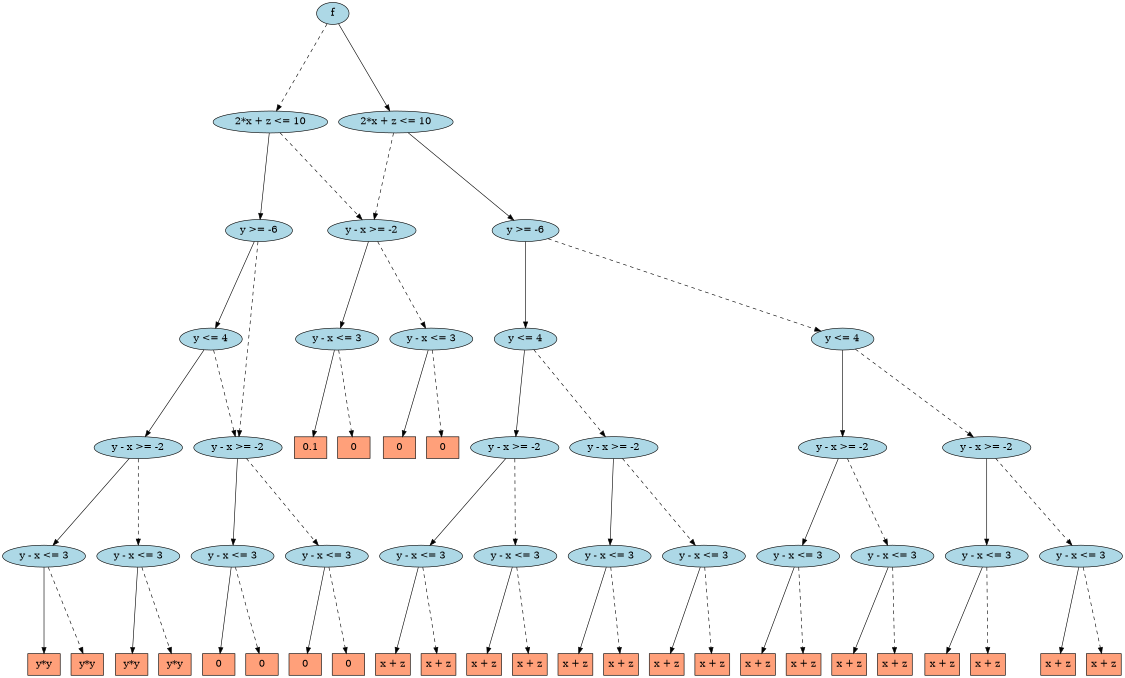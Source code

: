 digraph G {
  graph [
    ranksep = "2.00",
    bb = "0,0,4438,1116",
    ratio = auto,
    fontsize = 16,
    fontname = Helvetica,
    size = "7.5,10"
  ];

  node [
    fontsize = 16
  ];

  203 [
    label = "2*x + z <= 10",
    fillcolor = lightblue,
    style = filled,
    pos = "1010,918"
  ];
  235 [
    label = "2*x + z <= 10",
    fillcolor = lightblue,
    style = filled,
    pos = "1314,918"
  ];
  202 [
    label = "y >= -6",
    fillcolor = lightblue,
    style = filled,
    pos = "886,738"
  ];
  234 [
    label = "y >= -6",
    fillcolor = lightblue,
    style = filled,
    pos = "2564,738"
  ];
  201 [
    label = "y <= 4",
    fillcolor = lightblue,
    style = filled,
    pos = "886,558"
  ];
  233 [
    label = "y <= 4",
    fillcolor = lightblue,
    style = filled,
    pos = "2564,558"
  ];
  200 [
    label = "y - x >= -2",
    fillcolor = lightblue,
    style = filled,
    pos = "920,378"
  ];
  232 [
    label = "y - x >= -2",
    fillcolor = lightblue,
    style = filled,
    pos = "2415,378"
  ];
  231 [
    label = "y - x <= 3",
    fillcolor = lightblue,
    style = filled,
    pos = "2117,198"
  ];
  230 [
    shape = box,
    label = "x + z",
    fillcolor = lightsalmon,
    style = filled,
    pos = "2091,18"
  ];
  199 [
    label = "y - x <= 3",
    fillcolor = lightblue,
    style = filled,
    pos = "1415,198"
  ];
  198 [
    shape = box,
    label = "y*y",
    fillcolor = lightsalmon,
    style = filled,
    pos = "1815,18"
  ];
  197 [
    shape = box,
    label = "y*y",
    fillcolor = lightsalmon,
    style = filled,
    pos = "1415,18"
  ];
  164 [
    label = "y - x >= -2",
    fillcolor = lightblue,
    style = filled,
    pos = "1226,738"
  ];
  196 [
    label = "y - x <= 3",
    fillcolor = lightblue,
    style = filled,
    pos = "920,198"
  ];
  163 [
    label = "y - x <= 3",
    fillcolor = lightblue,
    style = filled,
    pos = "1137,558"
  ];
  195 [
    shape = box,
    label = "y*y",
    fillcolor = lightsalmon,
    style = filled,
    pos = "615,18"
  ];
  162 [
    shape = box,
    label = "0.1",
    fillcolor = lightsalmon,
    style = filled,
    pos = "1191,378"
  ];
  194 [
    shape = box,
    label = "y*y",
    fillcolor = lightsalmon,
    style = filled,
    pos = "1015,18"
  ];
  161 [
    shape = box,
    label = 0,
    fillcolor = lightsalmon,
    style = filled,
    pos = "1119,378"
  ];
  160 [
    label = "y - x <= 3",
    fillcolor = lightblue,
    style = filled,
    pos = "1435,558"
  ];
  192 [
    label = "y - x >= -2",
    fillcolor = lightblue,
    style = filled,
    pos = "533,378"
  ];
  191 [
    label = "y - x <= 3",
    fillcolor = lightblue,
    style = filled,
    pos = "140,198"
  ];
  190 [
    shape = box,
    label = 0,
    fillcolor = lightsalmon,
    style = filled,
    pos = "104,18"
  ];
  229 [
    shape = box,
    label = "x + z",
    fillcolor = lightsalmon,
    style = filled,
    pos = "2243,18"
  ];
  228 [
    label = "y - x <= 3",
    fillcolor = lightblue,
    style = filled,
    pos = "2415,198"
  ];
  227 [
    shape = box,
    label = "x + z",
    fillcolor = lightsalmon,
    style = filled,
    pos = "2547,18"
  ];
  226 [
    shape = box,
    label = "x + z",
    fillcolor = lightsalmon,
    style = filled,
    pos = "2395,18"
  ];
  225 [
    label = "y - x >= -2",
    fillcolor = lightblue,
    style = filled,
    pos = "2713,378"
  ];
  224 [
    label = "y - x <= 3",
    fillcolor = lightblue,
    style = filled,
    pos = "3011,198"
  ];
  223 [
    shape = box,
    label = "x + z",
    fillcolor = lightsalmon,
    style = filled,
    pos = "3155,18"
  ];
  222 [
    shape = box,
    label = "x + z",
    fillcolor = lightsalmon,
    style = filled,
    pos = "3003,18"
  ];
  221 [
    label = "y - x <= 3",
    fillcolor = lightblue,
    style = filled,
    pos = "2713,198"
  ];
  220 [
    shape = box,
    label = "x + z",
    fillcolor = lightsalmon,
    style = filled,
    pos = "2851,18"
  ];
  159 [
    shape = box,
    label = 0,
    fillcolor = lightsalmon,
    style = filled,
    pos = "1399,378"
  ];
  158 [
    shape = box,
    label = 0,
    fillcolor = lightsalmon,
    style = filled,
    pos = "1471,378"
  ];
  189 [
    shape = box,
    label = 0,
    fillcolor = lightsalmon,
    style = filled,
    pos = "176,18"
  ];
  188 [
    label = "y - x <= 3",
    fillcolor = lightblue,
    style = filled,
    pos = "438,198"
  ];
  187 [
    shape = box,
    label = 0,
    fillcolor = lightsalmon,
    style = filled,
    pos = "307,18"
  ];
  186 [
    shape = box,
    label = 0,
    fillcolor = lightsalmon,
    style = filled,
    pos = "379,18"
  ];
  219 [
    shape = box,
    label = "x + z",
    fillcolor = lightsalmon,
    style = filled,
    pos = "2699,18"
  ];
  218 [
    label = "y <= 4",
    fillcolor = lightblue,
    style = filled,
    pos = "3466,558"
  ];
  217 [
    label = "y - x >= -2",
    fillcolor = lightblue,
    style = filled,
    pos = "3918,378"
  ];
  216 [
    label = "y - x <= 3",
    fillcolor = lightblue,
    style = filled,
    pos = "3918,198"
  ];
  215 [
    shape = box,
    label = "x + z",
    fillcolor = lightsalmon,
    style = filled,
    pos = "3915,18"
  ];
  214 [
    shape = box,
    label = "x + z",
    fillcolor = lightsalmon,
    style = filled,
    pos = "4067,18"
  ];
  213 [
    label = "y - x <= 3",
    fillcolor = lightblue,
    style = filled,
    pos = "4219,198"
  ];
  212 [
    shape = box,
    label = "x + z",
    fillcolor = lightsalmon,
    style = filled,
    pos = "4371,18"
  ];
  211 [
    shape = box,
    label = "x + z",
    fillcolor = lightsalmon,
    style = filled,
    pos = "4219,18"
  ];
  210 [
    label = "y - x >= -2",
    fillcolor = lightblue,
    style = filled,
    pos = "3466,378"
  ];
  209 [
    label = "y - x <= 3",
    fillcolor = lightblue,
    style = filled,
    pos = "3615,198"
  ];
  208 [
    shape = box,
    label = "x + z",
    fillcolor = lightsalmon,
    style = filled,
    pos = "3763,18"
  ];
  207 [
    shape = box,
    label = "x + z",
    fillcolor = lightsalmon,
    style = filled,
    pos = "3611,18"
  ];
  206 [
    label = "y - x <= 3",
    fillcolor = lightblue,
    style = filled,
    pos = "3317,198"
  ];
  205 [
    shape = box,
    label = "x + z",
    fillcolor = lightsalmon,
    style = filled,
    pos = "3459,18"
  ];
  204 [
    shape = box,
    label = "x + z",
    fillcolor = lightsalmon,
    style = filled,
    pos = "3307,18"
  ];
  236 [
    label = f,
    fillcolor = lightblue,
    style = filled,
    pos = "1162,1098"
  ];
  192 -> 191 [
    style = "",
    pos = "e,178.06,215.43 494.96,360.58 422.77,327.51 266.08,255.75 187.27,219.65"
  ];
  216 -> 214 [
    style = dashed,
    pos = "e,4052,36.112 3932.8,180.08 3959.3,148.09 4014.8,81.023 4045.5,43.974"
  ];
  209 -> 208 [
    style = "",
    pos = "e,3748.1,36.112 3629.7,180.08 3656,148.09 3711.2,81.023 3741.6,43.974"
  ];
  228 -> 227 [
    style = "",
    pos = "e,2533.8,36.031 2428.4,179.75 2451.9,147.73 2500.6,81.318 2527.7,44.327"
  ];
  234 -> 218 [
    style = dashed,
    pos = "e,3401.9,570.79 2626.7,725.49 2788.3,693.24 3218.3,607.43 3391.8,572.8"
  ];
  163 -> 162 [
    style = "",
    pos = "e,1185.6,396.03 1142.5,539.75 1152,508.13 1171.5,442.99 1182.7,405.75"
  ];
  235 -> 164 [
    style = dashed,
    pos = "e,1234.8,756.03 1305.1,899.75 1289.6,868 1257.5,802.44 1239.3,765.27"
  ];
  203 -> 164 [
    style = dashed,
    pos = "e,1204.6,755.84 1031.5,900.08 1070.5,867.6 1152.8,798.97 1196.8,762.3"
  ];
  232 -> 228 [
    style = dashed,
    pos = "e,2415,216.03 2415,359.75 2415,328.27 2415,263.55 2415,226.22"
  ];
  191 -> 189 [
    style = dashed,
    pos = "e,172.39,36.031 143.65,179.75 149.95,148.27 162.89,83.55 170.36,46.225"
  ];
  206 -> 204 [
    style = dashed,
    pos = "e,3308,36.031 3316,179.75 3314.2,148.27 3310.6,83.55 3308.6,46.225"
  ];
  225 -> 221 [
    style = dashed,
    pos = "e,2713,216.03 2713,359.75 2713,328.27 2713,263.55 2713,226.22"
  ];
  213 -> 212 [
    style = "",
    pos = "e,4355.7,36.112 4234.1,180.08 4261.1,148.09 4317.8,81.023 4349.1,43.974"
  ];
  199 -> 197 [
    style = dashed,
    pos = "e,1415,36.031 1415,179.75 1415,148.27 1415,83.55 1415,46.225"
  ];
  188 -> 187 [
    style = "",
    pos = "e,320.12,36.031 424.72,179.75 401.41,147.73 353.08,81.318 326.16,44.327"
  ];
  233 -> 232 [
    style = "",
    pos = "e,2430,396.11 2549.2,540.08 2522.7,508.09 2467.2,441.02 2436.5,403.97"
  ];
  218 -> 217 [
    style = "",
    pos = "e,3874.8,395.21 3506.5,541.87 3588.5,509.2 3774.3,435.24 3865.5,398.92"
  ];
  164 -> 160 [
    style = dashed,
    pos = "e,1414.3,575.84 1246.8,720.08 1284.4,687.67 1363.9,619.26 1406.5,582.53"
  ];
  210 -> 206 [
    style = dashed,
    pos = "e,3332,216.11 3451.2,360.08 3424.7,328.09 3369.2,261.02 3338.5,223.97"
  ];
  200 -> 196 [
    style = dashed,
    pos = "e,920,216.03 920,359.75 920,328.27 920,263.55 920,226.22"
  ];
  231 -> 230 [
    style = "",
    pos = "e,2093.6,36.031 2114.4,179.75 2109.8,148.27 2100.5,83.55 2095.1,46.225"
  ];
  192 -> 188 [
    style = dashed,
    pos = "e,447.52,216.03 523.37,359.75 506.61,328 472.01,262.44 452.39,225.27"
  ];
  216 -> 215 [
    style = "",
    pos = "e,3915.3,36.031 3917.7,179.75 3917.2,148.27 3916.1,83.55 3915.5,46.225"
  ];
  209 -> 207 [
    style = dashed,
    pos = "e,3611.4,36.031 3614.6,179.75 3613.9,148.27 3612.5,83.55 3611.6,46.225"
  ];
  234 -> 233 [
    style = "",
    pos = "e,2564,576.03 2564,719.75 2564,688.27 2564,623.55 2564,586.22"
  ];
  228 -> 226 [
    style = dashed,
    pos = "e,2397,36.031 2413,179.75 2409.5,148.27 2402.3,83.55 2398.1,46.225"
  ];
  202 -> 192 [
    style = dashed,
    pos = "e,550.61,395.96 868.49,720.15 810.63,661.13 625.34,472.17 557.87,403.37"
  ];
  217 -> 213 [
    style = dashed,
    pos = "e,4189.5,215.66 3947.4,360.41 4002.1,327.68 4119.6,257.44 4180.5,220.99"
  ];
  163 -> 161 [
    style = dashed,
    pos = "e,1120.8,396.03 1135.2,539.75 1132,508.27 1125.6,443.55 1121.8,406.22"
  ];
  236 -> 235 [
    style = "",
    pos = "e,1298.8,936.06 1175.5,1082 1201.8,1050.9 1260,981.91 1292,944.08"
  ];
  221 -> 219 [
    style = dashed,
    pos = "e,2700.4,36.031 2711.6,179.75 2709.1,148.27 2704.1,83.55 2701.2,46.225"
  ];
  203 -> 202 [
    style = "",
    pos = "e,898.42,756.03 997.43,899.75 975.37,867.73 929.62,801.32 904.14,764.33"
  ];
  160 -> 158 [
    style = dashed,
    pos = "e,1467.4,396.03 1438.6,539.75 1444.9,508.27 1457.9,443.55 1465.4,406.22"
  ];
  196 -> 194 [
    style = dashed,
    pos = "e,1005.5,36.031 929.63,179.75 946.39,148 980.99,82.437 1000.6,45.27"
  ];
  201 -> 192 [
    style = dashed,
    pos = "e,567.42,395.55 852.79,541.07 788.73,508.4 648.12,436.7 576.62,400.24"
  ];
  224 -> 223 [
    style = "",
    pos = "e,3140.5,36.112 3025.3,180.08 3050.9,148.09 3104.6,81.023 3134.2,43.974"
  ];
  199 -> 198 [
    style = "",
    pos = "e,1774.8,36.099 1453.7,180.58 1526.7,147.72 1684.6,76.666 1765.3,40.351"
  ];
  213 -> 211 [
    style = dashed,
    pos = "e,4219,36.031 4219,179.75 4219,148.27 4219,83.55 4219,46.225"
  ];
  188 -> 186 [
    style = dashed,
    pos = "e,384.91,36.031 432.02,179.75 421.65,148.13 400.3,82.994 388.09,45.746"
  ];
  233 -> 225 [
    style = dashed,
    pos = "e,2698,396.11 2578.8,540.08 2605.3,508.09 2660.8,441.02 2691.5,403.97"
  ];
  218 -> 210 [
    style = dashed,
    pos = "e,3466,396.03 3466,539.75 3466,508.27 3466,443.55 3466,406.22"
  ];
  164 -> 163 [
    style = "",
    pos = "e,1145.9,576.03 1217,719.75 1201.3,688 1168.9,622.44 1150.5,585.27"
  ];
  235 -> 234 [
    style = "",
    pos = "e,2492.4,748.31 1408.2,904.43 1644.7,870.38 2260.2,781.75 2482.4,749.74"
  ];
  200 -> 199 [
    style = "",
    pos = "e,1368.2,215.02 966.57,361.07 1057.9,327.87 1260.1,254.34 1358.7,218.47"
  ];
  232 -> 231 [
    style = "",
    pos = "e,2146.2,215.62 2385.6,360.25 2331.3,327.43 2215.2,257.31 2155,220.94"
  ];
  191 -> 190 [
    style = "",
    pos = "e,107.61,36.031 136.35,179.75 130.05,148.27 117.11,83.55 109.64,46.225"
  ];
  206 -> 205 [
    style = "",
    pos = "e,3444.7,36.112 3331.1,180.08 3356.4,148.09 3409.3,81.023 3438.5,43.974"
  ];
  225 -> 224 [
    style = "",
    pos = "e,2981.8,215.62 2742.4,360.25 2796.7,327.43 2912.8,257.31 2973,220.94"
  ];
  202 -> 201 [
    style = "",
    pos = "e,886,576.03 886,719.75 886,688.27 886,623.55 886,586.22"
  ];
  217 -> 216 [
    style = "",
    pos = "e,3918,216.03 3918,359.75 3918,328.27 3918,263.55 3918,226.22"
  ];
  236 -> 203 [
    style = dashed,
    pos = "e,1025.2,936.06 1148.5,1082 1122.2,1050.9 1064,981.91 1032,944.08"
  ];
  160 -> 159 [
    style = "",
    pos = "e,1402.6,396.03 1431.4,539.75 1425.1,508.27 1412.1,443.55 1404.6,406.22"
  ];
  221 -> 220 [
    style = "",
    pos = "e,2837.1,36.112 2726.7,180.08 2751.2,148.22 2802.3,81.586 2830.7,44.443"
  ];
  210 -> 209 [
    style = "",
    pos = "e,3600,216.11 3480.8,360.08 3507.3,328.09 3562.8,261.02 3593.5,223.97"
  ];
  196 -> 195 [
    style = "",
    pos = "e,645.76,36.153 889.92,180.25 834.49,147.53 716.24,77.746 654.45,41.282"
  ];
  201 -> 200 [
    style = "",
    pos = "e,916.59,396.03 889.45,539.75 895.39,508.27 907.62,443.55 914.67,406.22"
  ];
  224 -> 222 [
    style = dashed,
    pos = "e,3003.8,36.031 3010.2,179.75 3008.8,148.27 3005.9,83.55 3004.3,46.225"
  ];
  231 -> 229 [
    style = dashed,
    pos = "e,2230.4,36.031 2129.8,179.75 2152.2,147.73 2198.7,81.318 2224.6,44.327"
  ];
}
